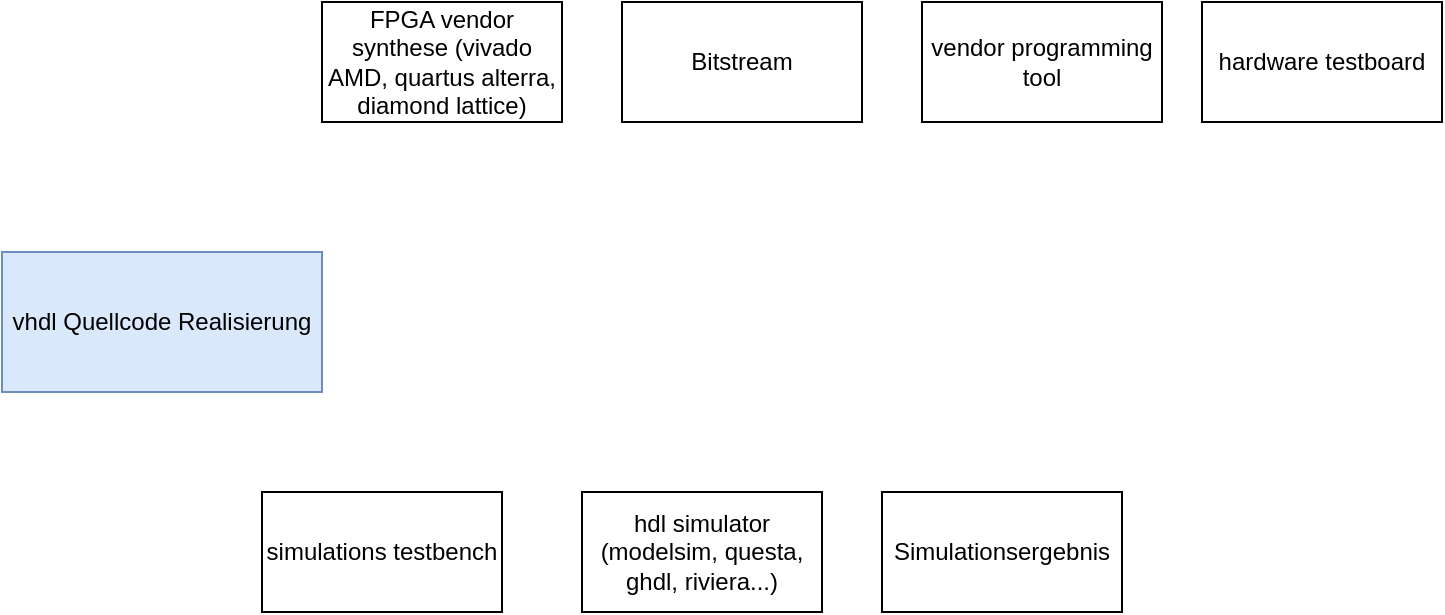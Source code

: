 <mxfile version="24.7.17" pages="2">
  <diagram name="process" id="iScBeSMaEyQ9SDScRNar">
    <mxGraphModel dx="1434" dy="756" grid="1" gridSize="10" guides="1" tooltips="1" connect="1" arrows="1" fold="1" page="1" pageScale="1" pageWidth="850" pageHeight="1100" math="0" shadow="0">
      <root>
        <mxCell id="0" />
        <mxCell id="1" parent="0" />
        <mxCell id="Z0KqfwHu9sykCBARlBRA-1" value="vhdl Quellcode Realisierung" style="rounded=0;whiteSpace=wrap;html=1;fillColor=#dae8fc;strokeColor=#6c8ebf;" vertex="1" parent="1">
          <mxGeometry x="30" y="340" width="160" height="70" as="geometry" />
        </mxCell>
        <mxCell id="Z0KqfwHu9sykCBARlBRA-4" value="FPGA vendor synthese (vivado AMD, quartus alterra, diamond lattice)" style="rounded=0;whiteSpace=wrap;html=1;" vertex="1" parent="1">
          <mxGeometry x="190" y="215" width="120" height="60" as="geometry" />
        </mxCell>
        <mxCell id="Z0KqfwHu9sykCBARlBRA-7" value="Bitstream" style="rounded=0;whiteSpace=wrap;html=1;" vertex="1" parent="1">
          <mxGeometry x="340" y="215" width="120" height="60" as="geometry" />
        </mxCell>
        <mxCell id="Z0KqfwHu9sykCBARlBRA-8" value="vendor programming tool" style="rounded=0;whiteSpace=wrap;html=1;" vertex="1" parent="1">
          <mxGeometry x="490" y="215" width="120" height="60" as="geometry" />
        </mxCell>
        <mxCell id="Z0KqfwHu9sykCBARlBRA-9" value="hardware testboard" style="rounded=0;whiteSpace=wrap;html=1;" vertex="1" parent="1">
          <mxGeometry x="630" y="215" width="120" height="60" as="geometry" />
        </mxCell>
        <mxCell id="Z0KqfwHu9sykCBARlBRA-12" value="hdl simulator (modelsim, questa, ghdl, riviera...)" style="rounded=0;whiteSpace=wrap;html=1;" vertex="1" parent="1">
          <mxGeometry x="320" y="460" width="120" height="60" as="geometry" />
        </mxCell>
        <mxCell id="Z0KqfwHu9sykCBARlBRA-13" value="Simulationsergebnis" style="rounded=0;whiteSpace=wrap;html=1;" vertex="1" parent="1">
          <mxGeometry x="470" y="460" width="120" height="60" as="geometry" />
        </mxCell>
        <mxCell id="Z0KqfwHu9sykCBARlBRA-16" value="simulations testbench" style="rounded=0;whiteSpace=wrap;html=1;" vertex="1" parent="1">
          <mxGeometry x="160" y="460" width="120" height="60" as="geometry" />
        </mxCell>
      </root>
    </mxGraphModel>
  </diagram>
  <diagram id="NAsaDfZXO-Y-H_M5DMNU" name="simulation">
    <mxGraphModel dx="1434" dy="756" grid="1" gridSize="10" guides="1" tooltips="1" connect="1" arrows="1" fold="1" page="1" pageScale="1" pageWidth="850" pageHeight="1100" math="0" shadow="0">
      <root>
        <mxCell id="0" />
        <mxCell id="1" parent="0" />
        <mxCell id="WTfI2HeTDTSbUXU-axNR-1" value="" style="rounded=0;whiteSpace=wrap;html=1;" vertex="1" parent="1">
          <mxGeometry x="170" y="80" width="680" height="560" as="geometry" />
        </mxCell>
        <mxCell id="WTfI2HeTDTSbUXU-axNR-2" value="&lt;span style=&quot;color: rgb(0, 0, 0); font-family: Helvetica; font-size: 12px; font-style: normal; font-variant-ligatures: normal; font-variant-caps: normal; font-weight: 400; letter-spacing: normal; orphans: 2; text-align: center; text-indent: 0px; text-transform: none; widows: 2; word-spacing: 0px; -webkit-text-stroke-width: 0px; white-space: normal; background-color: rgb(251, 251, 251); text-decoration-thickness: initial; text-decoration-style: initial; text-decoration-color: initial; display: inline !important; float: none;&quot;&gt;test bench&lt;/span&gt;" style="text;html=1;align=center;verticalAlign=middle;whiteSpace=wrap;rounded=0;" vertex="1" parent="1">
          <mxGeometry x="480" y="90" width="60" height="30" as="geometry" />
        </mxCell>
        <mxCell id="WTfI2HeTDTSbUXU-axNR-3" value="" style="rounded=0;whiteSpace=wrap;html=1;" vertex="1" parent="1">
          <mxGeometry x="450" y="150" width="370" height="450" as="geometry" />
        </mxCell>
        <mxCell id="WTfI2HeTDTSbUXU-axNR-4" value="DUT/IP" style="text;html=1;align=center;verticalAlign=middle;whiteSpace=wrap;rounded=0;" vertex="1" parent="1">
          <mxGeometry x="610" y="160" width="60" height="30" as="geometry" />
        </mxCell>
        <mxCell id="WTfI2HeTDTSbUXU-axNR-5" value="simstm für CPU" style="rounded=0;whiteSpace=wrap;html=1;" vertex="1" parent="1">
          <mxGeometry x="240" y="210" width="120" height="60" as="geometry" />
        </mxCell>
        <mxCell id="WTfI2HeTDTSbUXU-axNR-6" value="" style="endArrow=none;html=1;rounded=0;exitX=0.279;exitY=0.286;exitDx=0;exitDy=0;exitPerimeter=0;" edge="1" parent="1" source="WTfI2HeTDTSbUXU-axNR-1">
          <mxGeometry width="50" height="50" relative="1" as="geometry">
            <mxPoint x="400" y="280" as="sourcePoint" />
            <mxPoint x="450" y="230" as="targetPoint" />
          </mxGeometry>
        </mxCell>
        <mxCell id="WTfI2HeTDTSbUXU-axNR-7" value="BUS (Axilite, Wishbone, Avalon)" style="rounded=1;whiteSpace=wrap;html=1;" vertex="1" parent="1">
          <mxGeometry x="410" y="220" width="120" height="30" as="geometry" />
        </mxCell>
        <mxCell id="WTfI2HeTDTSbUXU-axNR-8" value="simstm code" style="shape=cylinder3;whiteSpace=wrap;html=1;boundedLbl=1;backgroundOutline=1;size=15;" vertex="1" parent="1">
          <mxGeometry x="40" y="80" width="60" height="80" as="geometry" />
        </mxCell>
        <mxCell id="WTfI2HeTDTSbUXU-axNR-9" value="" style="endArrow=none;html=1;rounded=0;exitX=0.983;exitY=0.588;exitDx=0;exitDy=0;exitPerimeter=0;" edge="1" parent="1" source="WTfI2HeTDTSbUXU-axNR-8">
          <mxGeometry width="50" height="50" relative="1" as="geometry">
            <mxPoint x="190" y="290" as="sourcePoint" />
            <mxPoint x="240" y="240" as="targetPoint" />
          </mxGeometry>
        </mxCell>
        <mxCell id="WTfI2HeTDTSbUXU-axNR-10" value="HxS interface" style="rounded=0;whiteSpace=wrap;html=1;" vertex="1" parent="1">
          <mxGeometry x="570" y="205" width="120" height="60" as="geometry" />
        </mxCell>
        <mxCell id="WTfI2HeTDTSbUXU-axNR-11" value="" style="endArrow=none;html=1;rounded=0;entryX=0.017;entryY=0.633;entryDx=0;entryDy=0;entryPerimeter=0;exitX=1;exitY=0.75;exitDx=0;exitDy=0;" edge="1" parent="1" source="WTfI2HeTDTSbUXU-axNR-7" target="WTfI2HeTDTSbUXU-axNR-10">
          <mxGeometry width="50" height="50" relative="1" as="geometry">
            <mxPoint x="400" y="390" as="sourcePoint" />
            <mxPoint x="450" y="340" as="targetPoint" />
          </mxGeometry>
        </mxCell>
        <mxCell id="WTfI2HeTDTSbUXU-axNR-13" value="user logic zB pulsegeneratorplain" style="rounded=0;whiteSpace=wrap;html=1;" vertex="1" parent="1">
          <mxGeometry x="570" y="310" width="120" height="60" as="geometry" />
        </mxCell>
        <mxCell id="WTfI2HeTDTSbUXU-axNR-14" value="" style="endArrow=none;html=1;rounded=0;" edge="1" parent="1" source="WTfI2HeTDTSbUXU-axNR-13">
          <mxGeometry width="50" height="50" relative="1" as="geometry">
            <mxPoint x="580" y="315" as="sourcePoint" />
            <mxPoint x="630" y="265" as="targetPoint" />
          </mxGeometry>
        </mxCell>
        <mxCell id="WTfI2HeTDTSbUXU-axNR-16" value="blockdown blockup" style="text;html=1;align=center;verticalAlign=middle;whiteSpace=wrap;rounded=0;" vertex="1" parent="1">
          <mxGeometry x="670" y="270" width="60" height="30" as="geometry" />
        </mxCell>
        <mxCell id="WTfI2HeTDTSbUXU-axNR-17" value="puls and failure check unit" style="rounded=0;whiteSpace=wrap;html=1;" vertex="1" parent="1">
          <mxGeometry x="230" y="460" width="120" height="60" as="geometry" />
        </mxCell>
        <mxCell id="WTfI2HeTDTSbUXU-axNR-18" value="" style="endArrow=none;html=1;rounded=0;entryX=0.5;entryY=1;entryDx=0;entryDy=0;exitX=1;exitY=0.5;exitDx=0;exitDy=0;" edge="1" parent="1" source="WTfI2HeTDTSbUXU-axNR-17" target="WTfI2HeTDTSbUXU-axNR-13">
          <mxGeometry width="50" height="50" relative="1" as="geometry">
            <mxPoint x="400" y="390" as="sourcePoint" />
            <mxPoint x="450" y="340" as="targetPoint" />
          </mxGeometry>
        </mxCell>
        <mxCell id="WTfI2HeTDTSbUXU-axNR-19" value="pulse and failure output" style="text;html=1;align=center;verticalAlign=middle;whiteSpace=wrap;rounded=0;" vertex="1" parent="1">
          <mxGeometry x="510" y="420" width="60" height="30" as="geometry" />
        </mxCell>
        <mxCell id="WTfI2HeTDTSbUXU-axNR-22" value="" style="endArrow=none;html=1;rounded=0;entryX=0.5;entryY=1;entryDx=0;entryDy=0;exitX=0.5;exitY=0;exitDx=0;exitDy=0;" edge="1" parent="1" source="WTfI2HeTDTSbUXU-axNR-17" target="WTfI2HeTDTSbUXU-axNR-5">
          <mxGeometry width="50" height="50" relative="1" as="geometry">
            <mxPoint x="400" y="390" as="sourcePoint" />
            <mxPoint x="450" y="340" as="targetPoint" />
          </mxGeometry>
        </mxCell>
        <mxCell id="WTfI2HeTDTSbUXU-axNR-24" value="test signals" style="text;html=1;align=center;verticalAlign=middle;whiteSpace=wrap;rounded=0;" vertex="1" parent="1">
          <mxGeometry x="300" y="325" width="60" height="30" as="geometry" />
        </mxCell>
      </root>
    </mxGraphModel>
  </diagram>
</mxfile>

